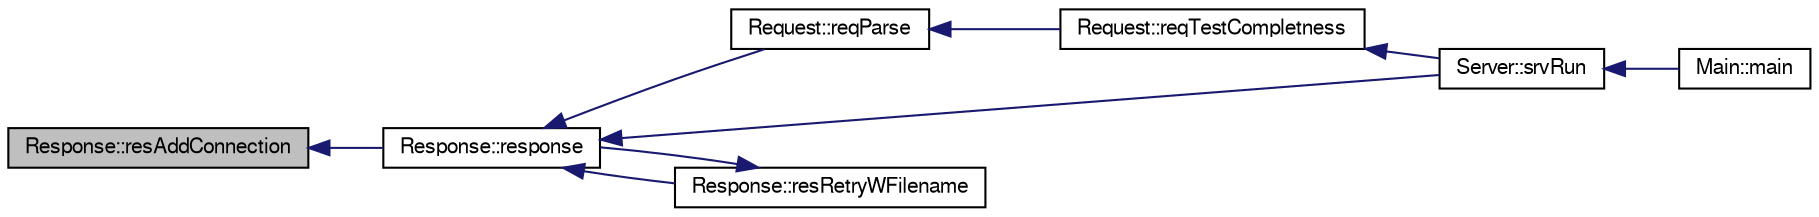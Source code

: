 digraph G
{
  bgcolor="transparent";
  edge [fontname="FreeSans",fontsize="10",labelfontname="FreeSans",labelfontsize="10"];
  node [fontname="FreeSans",fontsize="10",shape=record];
  rankdir=LR;
  Node1 [label="Response::resAddConnection",height=0.2,width=0.4,color="black", fillcolor="grey75", style="filled" fontcolor="black"];
  Node1 -> Node2 [dir=back,color="midnightblue",fontsize="10",style="solid",fontname="FreeSans"];
  Node2 [label="Response::response",height=0.2,width=0.4,color="black",URL="$structResponse.html#a0735f41f650e4a0f3dff85b26aec75e3"];
  Node2 -> Node3 [dir=back,color="midnightblue",fontsize="10",style="solid",fontname="FreeSans"];
  Node3 [label="Request::reqParse",height=0.2,width=0.4,color="black",URL="$structRequest.html#a3cc8f86cef8b75c6fb866bb6a7c32c77"];
  Node3 -> Node4 [dir=back,color="midnightblue",fontsize="10",style="solid",fontname="FreeSans"];
  Node4 [label="Request::reqTestCompletness",height=0.2,width=0.4,color="black",URL="$structRequest.html#ae7c72d7a8e1b2f585445460334f7c210"];
  Node4 -> Node5 [dir=back,color="midnightblue",fontsize="10",style="solid",fontname="FreeSans"];
  Node5 [label="Server::srvRun",height=0.2,width=0.4,color="black",URL="$structServer.html#a5fd020f6b3d0e9126fc1feb039bec404"];
  Node5 -> Node6 [dir=back,color="midnightblue",fontsize="10",style="solid",fontname="FreeSans"];
  Node6 [label="Main::main",height=0.2,width=0.4,color="black",URL="$structMain.html#a3c04138a5bfe5d72780bb7e82a18e627"];
  Node2 -> Node7 [dir=back,color="midnightblue",fontsize="10",style="solid",fontname="FreeSans"];
  Node7 [label="Response::resRetryWFilename",height=0.2,width=0.4,color="black",URL="$structResponse.html#aecb6582874122f9e29074eef8cf2c05b"];
  Node7 -> Node2 [dir=back,color="midnightblue",fontsize="10",style="solid",fontname="FreeSans"];
  Node2 -> Node5 [dir=back,color="midnightblue",fontsize="10",style="solid",fontname="FreeSans"];
}
